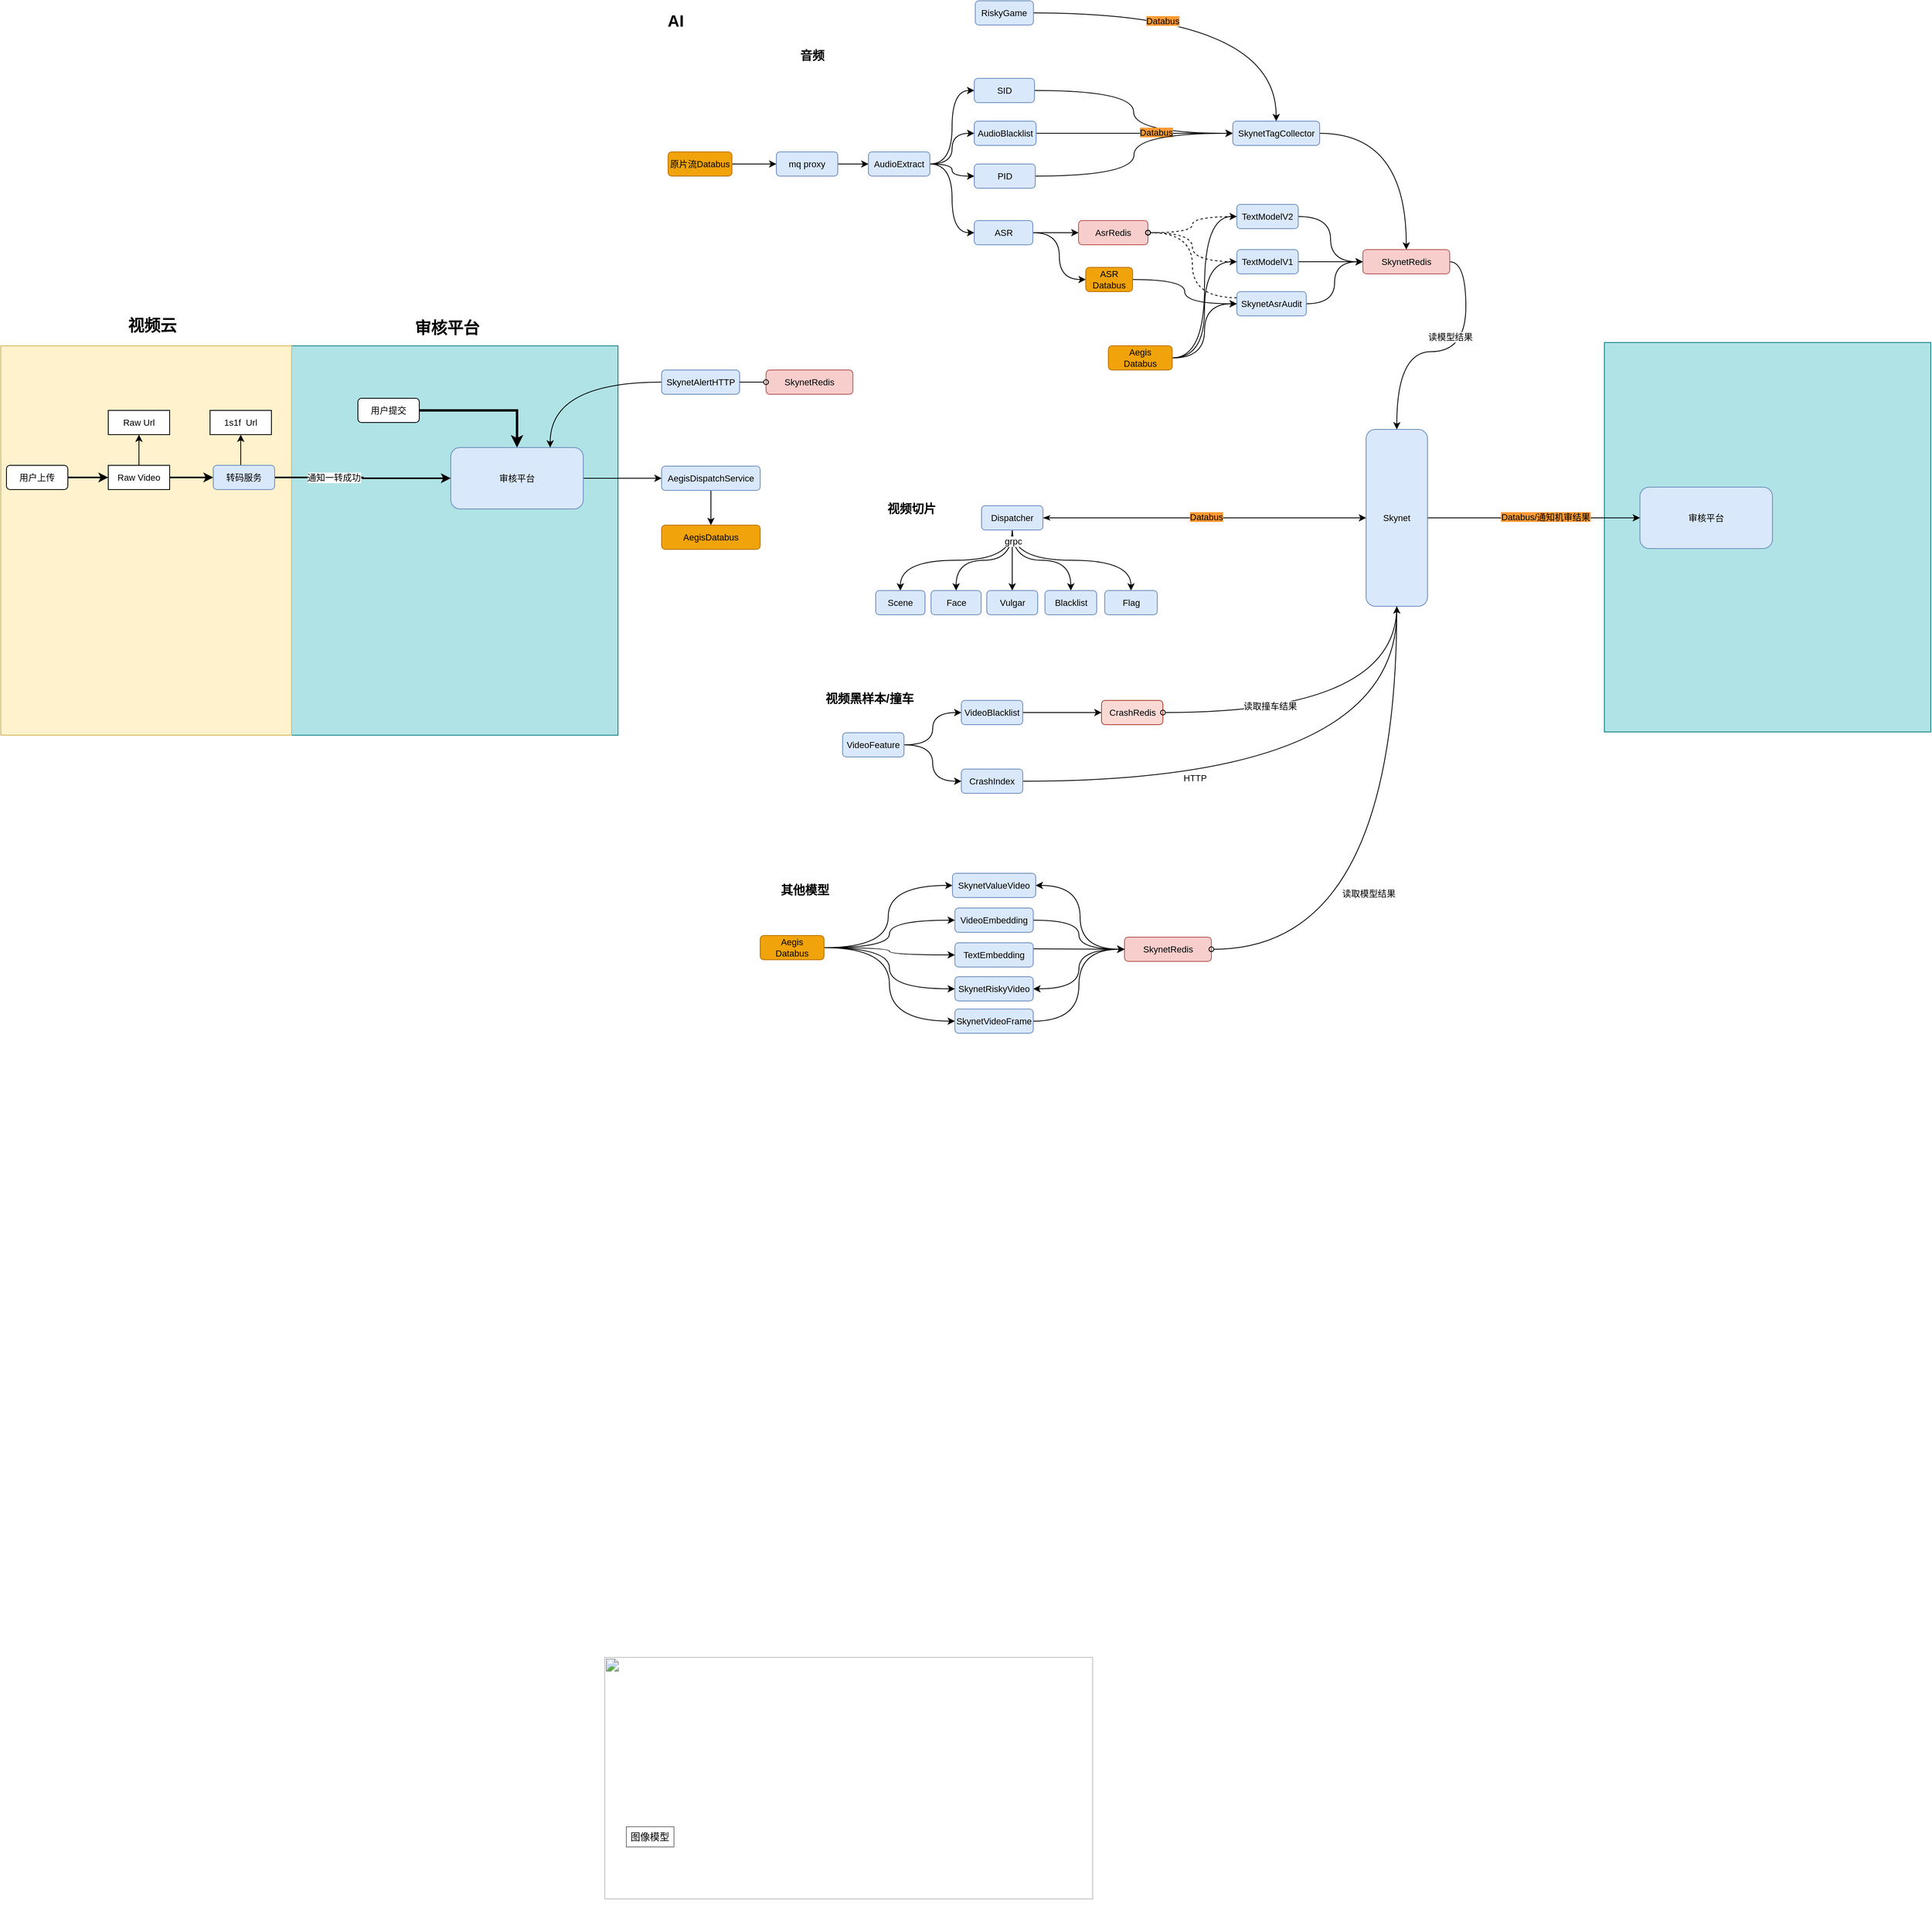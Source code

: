<mxfile version="21.6.2" type="github">
  <diagram id="Mzif3MlfNewGBexyQ6pW" name="新机审流程">
    <mxGraphModel dx="2603" dy="1522" grid="0" gridSize="10" guides="1" tooltips="1" connect="1" arrows="1" fold="1" page="1" pageScale="1" pageWidth="1169" pageHeight="827" math="0" shadow="0">
      <root>
        <mxCell id="0" />
        <mxCell id="1" parent="0" />
        <mxCell id="2KQEu0lB_ZdivUlEr96o-11" value="" style="rounded=0;whiteSpace=wrap;html=1;fontSize=11;fillColor=#b0e3e6;strokeColor=#0e8088;" vertex="1" parent="1">
          <mxGeometry x="1416" y="71" width="404" height="482" as="geometry" />
        </mxCell>
        <mxCell id="kGWkDboD7di_XbReE8EX-249" value="" style="rounded=0;whiteSpace=wrap;html=1;fontSize=11;fillColor=#b0e3e6;strokeColor=#0e8088;" parent="1" vertex="1">
          <mxGeometry x="-209" y="75.06" width="404" height="482" as="geometry" />
        </mxCell>
        <mxCell id="kGWkDboD7di_XbReE8EX-247" value="" style="rounded=0;whiteSpace=wrap;html=1;fontSize=11;fillColor=#fff2cc;strokeColor=#d6b656;" parent="1" vertex="1">
          <mxGeometry x="-569" y="75.06" width="360" height="481.94" as="geometry" />
        </mxCell>
        <mxCell id="kGWkDboD7di_XbReE8EX-1" value="视频云" style="text;html=1;align=center;verticalAlign=middle;resizable=0;points=[];autosize=1;strokeColor=none;fillColor=none;fontStyle=1;fontSize=20;" parent="1" vertex="1">
          <mxGeometry x="-417" y="35" width="70" height="28" as="geometry" />
        </mxCell>
        <mxCell id="kGWkDboD7di_XbReE8EX-31" style="edgeStyle=orthogonalEdgeStyle;rounded=0;orthogonalLoop=1;jettySize=auto;html=1;exitX=1;exitY=0.5;exitDx=0;exitDy=0;entryX=0;entryY=0.5;entryDx=0;entryDy=0;fontSize=11;" parent="1" source="kGWkDboD7di_XbReE8EX-3" target="kGWkDboD7di_XbReE8EX-30" edge="1">
          <mxGeometry relative="1" as="geometry" />
        </mxCell>
        <mxCell id="kGWkDboD7di_XbReE8EX-3" value="&lt;span style=&quot;font-size: 11px;&quot;&gt;mq proxy&lt;/span&gt;" style="rounded=1;whiteSpace=wrap;html=1;fontSize=11;fillColor=#dae8fc;strokeColor=#6c8ebf;" parent="1" vertex="1">
          <mxGeometry x="391" y="-165" width="76" height="30" as="geometry" />
        </mxCell>
        <mxCell id="kGWkDboD7di_XbReE8EX-4" value="Raw Url" style="rounded=0;whiteSpace=wrap;html=1;fontSize=11;" parent="1" vertex="1">
          <mxGeometry x="-436" y="155" width="76" height="30" as="geometry" />
        </mxCell>
        <mxCell id="kGWkDboD7di_XbReE8EX-12" style="edgeStyle=orthogonalEdgeStyle;rounded=0;orthogonalLoop=1;jettySize=auto;html=1;exitX=1;exitY=0.5;exitDx=0;exitDy=0;entryX=0;entryY=0.5;entryDx=0;entryDy=0;fontSize=11;strokeWidth=2;" parent="1" source="kGWkDboD7di_XbReE8EX-7" target="kGWkDboD7di_XbReE8EX-11" edge="1">
          <mxGeometry relative="1" as="geometry" />
        </mxCell>
        <mxCell id="vf4R6eB1hgoiosgvf34Q-3" style="edgeStyle=orthogonalEdgeStyle;rounded=0;orthogonalLoop=1;jettySize=auto;html=1;exitX=0.5;exitY=0;exitDx=0;exitDy=0;entryX=0.5;entryY=1;entryDx=0;entryDy=0;" parent="1" source="kGWkDboD7di_XbReE8EX-7" target="kGWkDboD7di_XbReE8EX-4" edge="1">
          <mxGeometry relative="1" as="geometry" />
        </mxCell>
        <mxCell id="kGWkDboD7di_XbReE8EX-7" value="Raw Video" style="rounded=0;whiteSpace=wrap;html=1;fontSize=11;" parent="1" vertex="1">
          <mxGeometry x="-436" y="223" width="76" height="30" as="geometry" />
        </mxCell>
        <mxCell id="kGWkDboD7di_XbReE8EX-9" value="1s1f&amp;nbsp; Url" style="rounded=0;whiteSpace=wrap;html=1;fontSize=11;" parent="1" vertex="1">
          <mxGeometry x="-310" y="155" width="76" height="30" as="geometry" />
        </mxCell>
        <mxCell id="kGWkDboD7di_XbReE8EX-23" style="edgeStyle=orthogonalEdgeStyle;rounded=0;orthogonalLoop=1;jettySize=auto;html=1;exitX=1;exitY=0.5;exitDx=0;exitDy=0;entryX=0;entryY=0.5;entryDx=0;entryDy=0;fontSize=11;strokeWidth=2;" parent="1" source="kGWkDboD7di_XbReE8EX-11" target="kGWkDboD7di_XbReE8EX-21" edge="1">
          <mxGeometry relative="1" as="geometry" />
        </mxCell>
        <mxCell id="kGWkDboD7di_XbReE8EX-24" value="通知一转成功" style="edgeLabel;html=1;align=center;verticalAlign=middle;resizable=0;points=[];fontSize=11;" parent="kGWkDboD7di_XbReE8EX-23" vertex="1" connectable="0">
          <mxGeometry x="-0.332" relative="1" as="geometry">
            <mxPoint as="offset" />
          </mxGeometry>
        </mxCell>
        <mxCell id="vf4R6eB1hgoiosgvf34Q-4" style="edgeStyle=orthogonalEdgeStyle;rounded=0;orthogonalLoop=1;jettySize=auto;html=1;exitX=0.5;exitY=0;exitDx=0;exitDy=0;entryX=0.5;entryY=1;entryDx=0;entryDy=0;" parent="1" source="kGWkDboD7di_XbReE8EX-11" target="kGWkDboD7di_XbReE8EX-9" edge="1">
          <mxGeometry relative="1" as="geometry" />
        </mxCell>
        <mxCell id="kGWkDboD7di_XbReE8EX-11" value="转码服务" style="rounded=1;whiteSpace=wrap;html=1;fontSize=11;fillColor=#dae8fc;strokeColor=#6c8ebf;" parent="1" vertex="1">
          <mxGeometry x="-306" y="223" width="76" height="30" as="geometry" />
        </mxCell>
        <mxCell id="kGWkDboD7di_XbReE8EX-14" value="审核平台" style="text;html=1;align=center;verticalAlign=middle;resizable=0;points=[];autosize=1;strokeColor=none;fillColor=none;fontStyle=1;fontSize=20;" parent="1" vertex="1">
          <mxGeometry x="-62" y="38" width="90" height="28" as="geometry" />
        </mxCell>
        <mxCell id="kGWkDboD7di_XbReE8EX-17" style="edgeStyle=orthogonalEdgeStyle;rounded=0;orthogonalLoop=1;jettySize=auto;html=1;exitX=1;exitY=0.5;exitDx=0;exitDy=0;entryX=0;entryY=0.5;entryDx=0;entryDy=0;fontSize=11;strokeWidth=2;" parent="1" source="kGWkDboD7di_XbReE8EX-16" target="kGWkDboD7di_XbReE8EX-7" edge="1">
          <mxGeometry relative="1" as="geometry" />
        </mxCell>
        <mxCell id="kGWkDboD7di_XbReE8EX-16" value="用户上传" style="rounded=1;whiteSpace=wrap;html=1;fontSize=11;" parent="1" vertex="1">
          <mxGeometry x="-562" y="223" width="76" height="30" as="geometry" />
        </mxCell>
        <mxCell id="kGWkDboD7di_XbReE8EX-22" style="edgeStyle=orthogonalEdgeStyle;rounded=0;orthogonalLoop=1;jettySize=auto;html=1;exitX=1;exitY=0.5;exitDx=0;exitDy=0;fontSize=11;strokeWidth=3;" parent="1" source="kGWkDboD7di_XbReE8EX-18" target="kGWkDboD7di_XbReE8EX-21" edge="1">
          <mxGeometry relative="1" as="geometry" />
        </mxCell>
        <mxCell id="kGWkDboD7di_XbReE8EX-18" value="用户提交" style="rounded=1;whiteSpace=wrap;html=1;fontSize=11;" parent="1" vertex="1">
          <mxGeometry x="-127" y="140" width="76" height="30" as="geometry" />
        </mxCell>
        <mxCell id="vf4R6eB1hgoiosgvf34Q-8" style="edgeStyle=orthogonalEdgeStyle;rounded=0;orthogonalLoop=1;jettySize=auto;html=1;exitX=1;exitY=0.5;exitDx=0;exitDy=0;" parent="1" source="kGWkDboD7di_XbReE8EX-21" target="vf4R6eB1hgoiosgvf34Q-7" edge="1">
          <mxGeometry relative="1" as="geometry" />
        </mxCell>
        <mxCell id="kGWkDboD7di_XbReE8EX-21" value="审核平台" style="rounded=1;whiteSpace=wrap;html=1;fontSize=11;fillColor=#dae8fc;strokeColor=#6c8ebf;" parent="1" vertex="1">
          <mxGeometry x="-12" y="201" width="164" height="76" as="geometry" />
        </mxCell>
        <mxCell id="vf4R6eB1hgoiosgvf34Q-69" style="edgeStyle=orthogonalEdgeStyle;curved=1;rounded=0;orthogonalLoop=1;jettySize=auto;html=1;exitX=1;exitY=0.5;exitDx=0;exitDy=0;entryX=0;entryY=0.5;entryDx=0;entryDy=0;" parent="1" source="kGWkDboD7di_XbReE8EX-30" target="kGWkDboD7di_XbReE8EX-33" edge="1">
          <mxGeometry relative="1" as="geometry" />
        </mxCell>
        <mxCell id="vf4R6eB1hgoiosgvf34Q-70" style="edgeStyle=orthogonalEdgeStyle;curved=1;rounded=0;orthogonalLoop=1;jettySize=auto;html=1;exitX=1;exitY=0.5;exitDx=0;exitDy=0;entryX=0;entryY=0.5;entryDx=0;entryDy=0;" parent="1" source="kGWkDboD7di_XbReE8EX-30" target="kGWkDboD7di_XbReE8EX-34" edge="1">
          <mxGeometry relative="1" as="geometry" />
        </mxCell>
        <mxCell id="vf4R6eB1hgoiosgvf34Q-71" style="edgeStyle=orthogonalEdgeStyle;curved=1;rounded=0;orthogonalLoop=1;jettySize=auto;html=1;exitX=1;exitY=0.5;exitDx=0;exitDy=0;entryX=0;entryY=0.5;entryDx=0;entryDy=0;" parent="1" source="kGWkDboD7di_XbReE8EX-30" target="kGWkDboD7di_XbReE8EX-37" edge="1">
          <mxGeometry relative="1" as="geometry" />
        </mxCell>
        <mxCell id="vf4R6eB1hgoiosgvf34Q-72" style="edgeStyle=orthogonalEdgeStyle;curved=1;rounded=0;orthogonalLoop=1;jettySize=auto;html=1;exitX=1;exitY=0.5;exitDx=0;exitDy=0;entryX=0;entryY=0.5;entryDx=0;entryDy=0;" parent="1" source="kGWkDboD7di_XbReE8EX-30" target="kGWkDboD7di_XbReE8EX-32" edge="1">
          <mxGeometry relative="1" as="geometry" />
        </mxCell>
        <mxCell id="kGWkDboD7di_XbReE8EX-30" value="&lt;span style=&quot;font-size: 11px;&quot;&gt;AudioExtract&lt;/span&gt;" style="rounded=1;whiteSpace=wrap;html=1;fontSize=11;fillColor=#dae8fc;strokeColor=#6c8ebf;" parent="1" vertex="1">
          <mxGeometry x="505" y="-165" width="76" height="30" as="geometry" />
        </mxCell>
        <mxCell id="vf4R6eB1hgoiosgvf34Q-60" style="edgeStyle=orthogonalEdgeStyle;curved=1;rounded=0;orthogonalLoop=1;jettySize=auto;html=1;exitX=1;exitY=0.5;exitDx=0;exitDy=0;entryX=0;entryY=0.5;entryDx=0;entryDy=0;" parent="1" source="kGWkDboD7di_XbReE8EX-32" target="vf4R6eB1hgoiosgvf34Q-45" edge="1">
          <mxGeometry relative="1" as="geometry" />
        </mxCell>
        <mxCell id="vf4R6eB1hgoiosgvf34Q-61" style="edgeStyle=orthogonalEdgeStyle;curved=1;rounded=0;orthogonalLoop=1;jettySize=auto;html=1;exitX=1;exitY=0.5;exitDx=0;exitDy=0;entryX=0;entryY=0.5;entryDx=0;entryDy=0;" parent="1" source="kGWkDboD7di_XbReE8EX-32" target="kGWkDboD7di_XbReE8EX-55" edge="1">
          <mxGeometry relative="1" as="geometry" />
        </mxCell>
        <mxCell id="kGWkDboD7di_XbReE8EX-32" value="&lt;span style=&quot;font-size: 11px;&quot;&gt;ASR&lt;/span&gt;" style="rounded=1;whiteSpace=wrap;html=1;fontSize=11;fillColor=#dae8fc;strokeColor=#6c8ebf;" parent="1" vertex="1">
          <mxGeometry x="636" y="-80" width="72.5" height="30" as="geometry" />
        </mxCell>
        <mxCell id="vf4R6eB1hgoiosgvf34Q-53" style="edgeStyle=orthogonalEdgeStyle;curved=1;rounded=0;orthogonalLoop=1;jettySize=auto;html=1;exitX=1;exitY=0.5;exitDx=0;exitDy=0;entryX=0;entryY=0.5;entryDx=0;entryDy=0;" parent="1" source="kGWkDboD7di_XbReE8EX-33" target="kGWkDboD7di_XbReE8EX-45" edge="1">
          <mxGeometry relative="1" as="geometry">
            <mxPoint x="753.83" y="-188" as="targetPoint" />
          </mxGeometry>
        </mxCell>
        <mxCell id="kGWkDboD7di_XbReE8EX-33" value="&lt;span style=&quot;font-size: 11px;&quot;&gt;SID&lt;/span&gt;" style="rounded=1;whiteSpace=wrap;html=1;fontSize=11;fillColor=#dae8fc;strokeColor=#6c8ebf;" parent="1" vertex="1">
          <mxGeometry x="636" y="-256" width="74.5" height="30" as="geometry" />
        </mxCell>
        <mxCell id="vf4R6eB1hgoiosgvf34Q-54" style="edgeStyle=orthogonalEdgeStyle;curved=1;rounded=0;orthogonalLoop=1;jettySize=auto;html=1;exitX=1;exitY=0.5;exitDx=0;exitDy=0;entryX=0;entryY=0.5;entryDx=0;entryDy=0;" parent="1" source="kGWkDboD7di_XbReE8EX-34" target="kGWkDboD7di_XbReE8EX-45" edge="1">
          <mxGeometry relative="1" as="geometry">
            <mxPoint x="855" y="-188" as="targetPoint" />
          </mxGeometry>
        </mxCell>
        <mxCell id="vf4R6eB1hgoiosgvf34Q-57" value="&lt;span style=&quot;background-color: rgb(255, 153, 51);&quot;&gt;Databus&lt;/span&gt;" style="edgeLabel;html=1;align=center;verticalAlign=middle;resizable=0;points=[];" parent="vf4R6eB1hgoiosgvf34Q-54" vertex="1" connectable="0">
          <mxGeometry x="0.218" y="1" relative="1" as="geometry">
            <mxPoint as="offset" />
          </mxGeometry>
        </mxCell>
        <mxCell id="kGWkDboD7di_XbReE8EX-34" value="&lt;span style=&quot;font-size: 11px;&quot;&gt;AudioBlacklist&lt;/span&gt;" style="rounded=1;whiteSpace=wrap;html=1;fontSize=11;fillColor=#dae8fc;strokeColor=#6c8ebf;" parent="1" vertex="1">
          <mxGeometry x="636" y="-203" width="76.5" height="30" as="geometry" />
        </mxCell>
        <mxCell id="vf4R6eB1hgoiosgvf34Q-55" style="edgeStyle=orthogonalEdgeStyle;curved=1;rounded=0;orthogonalLoop=1;jettySize=auto;html=1;exitX=1;exitY=0.5;exitDx=0;exitDy=0;entryX=0;entryY=0.5;entryDx=0;entryDy=0;" parent="1" source="kGWkDboD7di_XbReE8EX-37" target="kGWkDboD7di_XbReE8EX-45" edge="1">
          <mxGeometry relative="1" as="geometry">
            <mxPoint x="753.83" y="-188" as="targetPoint" />
          </mxGeometry>
        </mxCell>
        <mxCell id="kGWkDboD7di_XbReE8EX-37" value="&lt;span style=&quot;font-size: 11px;&quot;&gt;PID&lt;/span&gt;" style="rounded=1;whiteSpace=wrap;html=1;fontSize=11;fillColor=#dae8fc;strokeColor=#6c8ebf;" parent="1" vertex="1">
          <mxGeometry x="636" y="-150" width="75.5" height="30" as="geometry" />
        </mxCell>
        <mxCell id="kGWkDboD7di_XbReE8EX-77" style="edgeStyle=orthogonalEdgeStyle;curved=1;rounded=0;orthogonalLoop=1;jettySize=auto;html=1;exitX=1;exitY=0.5;exitDx=0;exitDy=0;entryX=0;entryY=0.5;entryDx=0;entryDy=0;fontSize=11;startArrow=none;startFill=0;" parent="1" source="kGWkDboD7di_XbReE8EX-42" target="vf4R6eB1hgoiosgvf34Q-9" edge="1">
          <mxGeometry relative="1" as="geometry" />
        </mxCell>
        <mxCell id="vf4R6eB1hgoiosgvf34Q-65" style="edgeStyle=orthogonalEdgeStyle;curved=1;rounded=0;orthogonalLoop=1;jettySize=auto;html=1;exitX=0;exitY=0.25;exitDx=0;exitDy=0;entryX=1;entryY=0.5;entryDx=0;entryDy=0;strokeColor=default;endArrow=oval;endFill=0;dashed=1;" parent="1" source="kGWkDboD7di_XbReE8EX-42" target="kGWkDboD7di_XbReE8EX-55" edge="1">
          <mxGeometry relative="1" as="geometry" />
        </mxCell>
        <mxCell id="kGWkDboD7di_XbReE8EX-42" value="&lt;span style=&quot;font-size: 11px;&quot;&gt;SkynetAsrAudit&lt;/span&gt;" style="rounded=1;whiteSpace=wrap;html=1;fontSize=11;fillColor=#dae8fc;strokeColor=#6c8ebf;" parent="1" vertex="1">
          <mxGeometry x="961" y="8" width="86" height="30" as="geometry" />
        </mxCell>
        <mxCell id="vf4R6eB1hgoiosgvf34Q-59" style="edgeStyle=orthogonalEdgeStyle;curved=1;rounded=0;orthogonalLoop=1;jettySize=auto;html=1;exitX=1;exitY=0.5;exitDx=0;exitDy=0;entryX=0.5;entryY=0;entryDx=0;entryDy=0;" parent="1" source="kGWkDboD7di_XbReE8EX-45" target="vf4R6eB1hgoiosgvf34Q-9" edge="1">
          <mxGeometry relative="1" as="geometry">
            <mxPoint x="1099" y="-180" as="targetPoint" />
          </mxGeometry>
        </mxCell>
        <mxCell id="kGWkDboD7di_XbReE8EX-45" value="&lt;span style=&quot;font-size: 11px;&quot;&gt;SkynetTagCollector&lt;/span&gt;" style="rounded=1;whiteSpace=wrap;html=1;fontSize=11;fillColor=#dae8fc;strokeColor=#6c8ebf;" parent="1" vertex="1">
          <mxGeometry x="956" y="-203" width="107.5" height="30" as="geometry" />
        </mxCell>
        <mxCell id="kGWkDboD7di_XbReE8EX-55" value="&lt;span style=&quot;font-size: 11px;&quot;&gt;AsrRedis&lt;/span&gt;" style="rounded=1;whiteSpace=wrap;html=1;fontSize=11;fillColor=#f8cecc;strokeColor=#b85450;" parent="1" vertex="1">
          <mxGeometry x="765" y="-80" width="86" height="30" as="geometry" />
        </mxCell>
        <mxCell id="kGWkDboD7di_XbReE8EX-59" value="&lt;span style=&quot;font-size: 11px;&quot;&gt;SkynetRedis&lt;/span&gt;" style="rounded=1;whiteSpace=wrap;html=1;fontSize=11;fillColor=#f8cecc;strokeColor=#b85450;flipH=0;flipV=0;" parent="1" vertex="1">
          <mxGeometry x="822" y="807" width="107.5" height="30" as="geometry" />
        </mxCell>
        <mxCell id="kGWkDboD7di_XbReE8EX-75" style="edgeStyle=orthogonalEdgeStyle;curved=1;rounded=0;orthogonalLoop=1;jettySize=auto;html=1;exitX=1;exitY=0.5;exitDx=0;exitDy=0;fontSize=11;startArrow=none;startFill=0;" parent="1" source="kGWkDboD7di_XbReE8EX-62" target="vf4R6eB1hgoiosgvf34Q-9" edge="1">
          <mxGeometry relative="1" as="geometry" />
        </mxCell>
        <mxCell id="vf4R6eB1hgoiosgvf34Q-64" style="edgeStyle=orthogonalEdgeStyle;curved=1;rounded=0;orthogonalLoop=1;jettySize=auto;html=1;exitX=0;exitY=0.5;exitDx=0;exitDy=0;entryX=1;entryY=0.5;entryDx=0;entryDy=0;strokeColor=default;endArrow=oval;endFill=0;dashed=1;" parent="1" source="kGWkDboD7di_XbReE8EX-62" target="kGWkDboD7di_XbReE8EX-55" edge="1">
          <mxGeometry relative="1" as="geometry" />
        </mxCell>
        <mxCell id="kGWkDboD7di_XbReE8EX-62" value="TextModelV1" style="rounded=1;whiteSpace=wrap;html=1;fontSize=11;fillColor=#dae8fc;strokeColor=#6c8ebf;" parent="1" vertex="1">
          <mxGeometry x="961" y="-44" width="76" height="30" as="geometry" />
        </mxCell>
        <mxCell id="kGWkDboD7di_XbReE8EX-74" style="edgeStyle=orthogonalEdgeStyle;curved=1;rounded=0;orthogonalLoop=1;jettySize=auto;html=1;exitX=1;exitY=0.5;exitDx=0;exitDy=0;fontSize=11;startArrow=none;startFill=0;entryX=0;entryY=0.5;entryDx=0;entryDy=0;" parent="1" source="kGWkDboD7di_XbReE8EX-63" target="vf4R6eB1hgoiosgvf34Q-9" edge="1">
          <mxGeometry relative="1" as="geometry" />
        </mxCell>
        <mxCell id="vf4R6eB1hgoiosgvf34Q-62" style="edgeStyle=orthogonalEdgeStyle;curved=1;rounded=0;orthogonalLoop=1;jettySize=auto;html=1;exitX=0;exitY=0.5;exitDx=0;exitDy=0;entryX=1;entryY=0.5;entryDx=0;entryDy=0;strokeColor=default;endArrow=oval;endFill=0;dashed=1;" parent="1" source="kGWkDboD7di_XbReE8EX-63" target="kGWkDboD7di_XbReE8EX-55" edge="1">
          <mxGeometry relative="1" as="geometry" />
        </mxCell>
        <mxCell id="kGWkDboD7di_XbReE8EX-63" value="TextModelV2" style="rounded=1;whiteSpace=wrap;html=1;fontSize=11;fillColor=#dae8fc;strokeColor=#6c8ebf;" parent="1" vertex="1">
          <mxGeometry x="961" y="-100" width="76" height="30" as="geometry" />
        </mxCell>
        <mxCell id="vf4R6eB1hgoiosgvf34Q-12" style="edgeStyle=orthogonalEdgeStyle;curved=1;rounded=0;orthogonalLoop=1;jettySize=auto;html=1;exitX=1;exitY=0.5;exitDx=0;exitDy=0;entryX=0;entryY=0.5;entryDx=0;entryDy=0;" parent="1" source="kGWkDboD7di_XbReE8EX-79" target="kGWkDboD7di_XbReE8EX-98" edge="1">
          <mxGeometry relative="1" as="geometry" />
        </mxCell>
        <mxCell id="vf4R6eB1hgoiosgvf34Q-13" style="edgeStyle=orthogonalEdgeStyle;curved=1;rounded=0;orthogonalLoop=1;jettySize=auto;html=1;exitX=1;exitY=0.5;exitDx=0;exitDy=0;entryX=0;entryY=0.5;entryDx=0;entryDy=0;" parent="1" source="kGWkDboD7di_XbReE8EX-79" target="kGWkDboD7di_XbReE8EX-94" edge="1">
          <mxGeometry relative="1" as="geometry" />
        </mxCell>
        <mxCell id="kGWkDboD7di_XbReE8EX-79" value="VideoFeature" style="rounded=1;whiteSpace=wrap;html=1;fontSize=11;fillColor=#dae8fc;strokeColor=#6c8ebf;" parent="1" vertex="1">
          <mxGeometry x="473.0" y="554" width="76" height="30" as="geometry" />
        </mxCell>
        <mxCell id="vf4R6eB1hgoiosgvf34Q-27" style="edgeStyle=orthogonalEdgeStyle;curved=1;rounded=0;orthogonalLoop=1;jettySize=auto;html=1;exitX=0.5;exitY=1;exitDx=0;exitDy=0;" parent="1" source="kGWkDboD7di_XbReE8EX-85" target="kGWkDboD7di_XbReE8EX-110" edge="1">
          <mxGeometry relative="1" as="geometry" />
        </mxCell>
        <mxCell id="vf4R6eB1hgoiosgvf34Q-28" style="edgeStyle=orthogonalEdgeStyle;curved=1;rounded=0;orthogonalLoop=1;jettySize=auto;html=1;exitX=0.5;exitY=1;exitDx=0;exitDy=0;" parent="1" source="kGWkDboD7di_XbReE8EX-85" target="kGWkDboD7di_XbReE8EX-113" edge="1">
          <mxGeometry relative="1" as="geometry" />
        </mxCell>
        <mxCell id="vf4R6eB1hgoiosgvf34Q-29" style="edgeStyle=orthogonalEdgeStyle;curved=1;rounded=0;orthogonalLoop=1;jettySize=auto;html=1;exitX=0.5;exitY=1;exitDx=0;exitDy=0;entryX=0.5;entryY=0;entryDx=0;entryDy=0;" parent="1" source="kGWkDboD7di_XbReE8EX-85" target="kGWkDboD7di_XbReE8EX-106" edge="1">
          <mxGeometry relative="1" as="geometry" />
        </mxCell>
        <mxCell id="vf4R6eB1hgoiosgvf34Q-30" style="edgeStyle=orthogonalEdgeStyle;curved=1;rounded=0;orthogonalLoop=1;jettySize=auto;html=1;exitX=0.5;exitY=1;exitDx=0;exitDy=0;" parent="1" source="kGWkDboD7di_XbReE8EX-85" target="kGWkDboD7di_XbReE8EX-117" edge="1">
          <mxGeometry relative="1" as="geometry" />
        </mxCell>
        <mxCell id="vf4R6eB1hgoiosgvf34Q-31" style="edgeStyle=orthogonalEdgeStyle;curved=1;rounded=0;orthogonalLoop=1;jettySize=auto;html=1;exitX=0.5;exitY=1;exitDx=0;exitDy=0;entryX=0.5;entryY=0;entryDx=0;entryDy=0;" parent="1" source="kGWkDboD7di_XbReE8EX-85" target="kGWkDboD7di_XbReE8EX-116" edge="1">
          <mxGeometry relative="1" as="geometry" />
        </mxCell>
        <mxCell id="vf4R6eB1hgoiosgvf34Q-32" value="grpc" style="edgeLabel;html=1;align=center;verticalAlign=middle;resizable=0;points=[];" parent="vf4R6eB1hgoiosgvf34Q-31" vertex="1" connectable="0">
          <mxGeometry x="-0.877" y="1" relative="1" as="geometry">
            <mxPoint as="offset" />
          </mxGeometry>
        </mxCell>
        <mxCell id="vf4R6eB1hgoiosgvf34Q-33" style="edgeStyle=orthogonalEdgeStyle;curved=1;rounded=0;orthogonalLoop=1;jettySize=auto;html=1;exitX=1;exitY=0.5;exitDx=0;exitDy=0;entryX=0;entryY=0.5;entryDx=0;entryDy=0;startArrow=classicThin;startFill=1;" parent="1" source="kGWkDboD7di_XbReE8EX-85" target="kGWkDboD7di_XbReE8EX-29" edge="1">
          <mxGeometry relative="1" as="geometry" />
        </mxCell>
        <mxCell id="vf4R6eB1hgoiosgvf34Q-34" value="&lt;span style=&quot;background-color: rgb(255, 153, 51);&quot;&gt;Databus&lt;/span&gt;" style="edgeLabel;html=1;align=center;verticalAlign=middle;resizable=0;points=[];" parent="vf4R6eB1hgoiosgvf34Q-33" vertex="1" connectable="0">
          <mxGeometry x="0.01" y="1" relative="1" as="geometry">
            <mxPoint as="offset" />
          </mxGeometry>
        </mxCell>
        <mxCell id="kGWkDboD7di_XbReE8EX-85" value="Dispatcher" style="rounded=1;whiteSpace=wrap;html=1;fontSize=11;fillColor=#dae8fc;strokeColor=#6c8ebf;direction=east;" parent="1" vertex="1">
          <mxGeometry x="645" y="273" width="76" height="30" as="geometry" />
        </mxCell>
        <mxCell id="vf4R6eB1hgoiosgvf34Q-16" style="edgeStyle=orthogonalEdgeStyle;curved=1;rounded=0;orthogonalLoop=1;jettySize=auto;html=1;exitX=1;exitY=0.5;exitDx=0;exitDy=0;" parent="1" source="kGWkDboD7di_XbReE8EX-94" target="kGWkDboD7di_XbReE8EX-29" edge="1">
          <mxGeometry relative="1" as="geometry" />
        </mxCell>
        <mxCell id="vf4R6eB1hgoiosgvf34Q-17" value="HTTP" style="edgeLabel;html=1;align=center;verticalAlign=middle;resizable=0;points=[];" parent="vf4R6eB1hgoiosgvf34Q-16" vertex="1" connectable="0">
          <mxGeometry x="-0.375" y="-16" relative="1" as="geometry">
            <mxPoint y="-20" as="offset" />
          </mxGeometry>
        </mxCell>
        <mxCell id="kGWkDboD7di_XbReE8EX-94" value="CrashIndex" style="rounded=1;whiteSpace=wrap;html=1;fontSize=11;fillColor=#dae8fc;strokeColor=#6c8ebf;" parent="1" vertex="1">
          <mxGeometry x="620.0" y="599" width="76" height="30" as="geometry" />
        </mxCell>
        <mxCell id="vf4R6eB1hgoiosgvf34Q-14" style="edgeStyle=orthogonalEdgeStyle;curved=1;rounded=0;orthogonalLoop=1;jettySize=auto;html=1;exitX=1;exitY=0.5;exitDx=0;exitDy=0;entryX=0;entryY=0.5;entryDx=0;entryDy=0;" parent="1" source="kGWkDboD7di_XbReE8EX-98" target="kGWkDboD7di_XbReE8EX-304" edge="1">
          <mxGeometry relative="1" as="geometry" />
        </mxCell>
        <mxCell id="kGWkDboD7di_XbReE8EX-98" value="VideoBlacklist" style="rounded=1;whiteSpace=wrap;html=1;fontSize=11;fillColor=#dae8fc;strokeColor=#6c8ebf;strokeWidth=1;" parent="1" vertex="1">
          <mxGeometry x="620" y="514" width="76" height="30" as="geometry" />
        </mxCell>
        <mxCell id="kGWkDboD7di_XbReE8EX-106" value="Vulgar" style="rounded=1;whiteSpace=wrap;html=1;fontSize=11;fillColor=#dae8fc;strokeColor=#6c8ebf;direction=east;" parent="1" vertex="1">
          <mxGeometry x="651.5" y="378" width="63" height="30" as="geometry" />
        </mxCell>
        <mxCell id="kGWkDboD7di_XbReE8EX-110" value="Scene" style="rounded=1;whiteSpace=wrap;html=1;fontSize=11;fillColor=#dae8fc;strokeColor=#6c8ebf;direction=east;" parent="1" vertex="1">
          <mxGeometry x="514" y="378" width="61" height="30" as="geometry" />
        </mxCell>
        <mxCell id="kGWkDboD7di_XbReE8EX-113" value="Face" style="rounded=1;whiteSpace=wrap;html=1;fontSize=11;fillColor=#dae8fc;strokeColor=#6c8ebf;direction=east;" parent="1" vertex="1">
          <mxGeometry x="582.5" y="378" width="62" height="30" as="geometry" />
        </mxCell>
        <mxCell id="kGWkDboD7di_XbReE8EX-117" value="Blacklist" style="rounded=1;whiteSpace=wrap;html=1;fontSize=11;fillColor=#dae8fc;strokeColor=#6c8ebf;direction=east;" parent="1" vertex="1">
          <mxGeometry x="723.5" y="378" width="64" height="30" as="geometry" />
        </mxCell>
        <mxCell id="kGWkDboD7di_XbReE8EX-266" style="edgeStyle=orthogonalEdgeStyle;curved=1;rounded=0;orthogonalLoop=1;jettySize=auto;html=1;exitX=1;exitY=0.5;exitDx=0;exitDy=0;entryX=0;entryY=0.5;entryDx=0;entryDy=0;shadow=0;fontSize=11;startArrow=classic;startFill=1;strokeWidth=1;" parent="1" source="kGWkDboD7di_XbReE8EX-129" target="kGWkDboD7di_XbReE8EX-59" edge="1">
          <mxGeometry relative="1" as="geometry" />
        </mxCell>
        <mxCell id="kGWkDboD7di_XbReE8EX-129" value="SkynetValueVideo" style="rounded=1;whiteSpace=wrap;html=1;fontSize=11;fillColor=#dae8fc;strokeColor=#6c8ebf;flipH=0;flipV=0;" parent="1" vertex="1">
          <mxGeometry x="609.0" y="728" width="103" height="30" as="geometry" />
        </mxCell>
        <mxCell id="kGWkDboD7di_XbReE8EX-267" style="edgeStyle=orthogonalEdgeStyle;curved=1;rounded=0;orthogonalLoop=1;jettySize=auto;html=1;exitX=1;exitY=0.5;exitDx=0;exitDy=0;entryX=0;entryY=0.5;entryDx=0;entryDy=0;shadow=0;fontSize=11;startArrow=none;startFill=0;strokeWidth=1;" parent="1" source="kGWkDboD7di_XbReE8EX-134" target="kGWkDboD7di_XbReE8EX-59" edge="1">
          <mxGeometry relative="1" as="geometry" />
        </mxCell>
        <mxCell id="kGWkDboD7di_XbReE8EX-134" value="VideoEmbedding" style="rounded=1;whiteSpace=wrap;html=1;fontSize=11;fillColor=#dae8fc;strokeColor=#6c8ebf;flipH=0;flipV=0;" parent="1" vertex="1">
          <mxGeometry x="612.0" y="771" width="97" height="30" as="geometry" />
        </mxCell>
        <mxCell id="kGWkDboD7di_XbReE8EX-268" style="edgeStyle=orthogonalEdgeStyle;curved=1;rounded=0;orthogonalLoop=1;jettySize=auto;html=1;exitX=1;exitY=0.25;exitDx=0;exitDy=0;shadow=0;fontSize=11;startArrow=none;startFill=0;strokeWidth=1;entryX=0;entryY=0.5;entryDx=0;entryDy=0;" parent="1" source="kGWkDboD7di_XbReE8EX-136" target="kGWkDboD7di_XbReE8EX-59" edge="1">
          <mxGeometry relative="1" as="geometry">
            <mxPoint x="475.83" y="959" as="targetPoint" />
          </mxGeometry>
        </mxCell>
        <mxCell id="kGWkDboD7di_XbReE8EX-136" value="TextEmbedding" style="rounded=1;whiteSpace=wrap;html=1;fontSize=11;fillColor=#dae8fc;strokeColor=#6c8ebf;flipH=0;flipV=0;" parent="1" vertex="1">
          <mxGeometry x="612.0" y="814" width="97" height="30" as="geometry" />
        </mxCell>
        <mxCell id="kGWkDboD7di_XbReE8EX-269" style="edgeStyle=orthogonalEdgeStyle;curved=1;rounded=0;orthogonalLoop=1;jettySize=auto;html=1;exitX=1;exitY=0.5;exitDx=0;exitDy=0;entryX=0;entryY=0.5;entryDx=0;entryDy=0;shadow=0;fontSize=11;startArrow=classic;startFill=1;strokeWidth=1;" parent="1" source="kGWkDboD7di_XbReE8EX-227" target="kGWkDboD7di_XbReE8EX-59" edge="1">
          <mxGeometry relative="1" as="geometry" />
        </mxCell>
        <mxCell id="kGWkDboD7di_XbReE8EX-227" value="SkynetRiskyVideo" style="rounded=1;whiteSpace=wrap;html=1;fontSize=11;fillColor=#dae8fc;strokeColor=#6c8ebf;flipH=0;flipV=0;" parent="1" vertex="1">
          <mxGeometry x="612.0" y="856" width="97" height="30" as="geometry" />
        </mxCell>
        <mxCell id="vf4R6eB1hgoiosgvf34Q-73" style="edgeStyle=orthogonalEdgeStyle;curved=1;rounded=0;orthogonalLoop=1;jettySize=auto;html=1;exitX=1;exitY=0.5;exitDx=0;exitDy=0;entryX=0.5;entryY=0;entryDx=0;entryDy=0;" parent="1" source="kGWkDboD7di_XbReE8EX-238" target="kGWkDboD7di_XbReE8EX-45" edge="1">
          <mxGeometry relative="1" as="geometry" />
        </mxCell>
        <mxCell id="vf4R6eB1hgoiosgvf34Q-74" value="&lt;span style=&quot;background-color: rgb(255, 153, 51);&quot;&gt;Databus&lt;/span&gt;" style="edgeLabel;html=1;align=center;verticalAlign=middle;resizable=0;points=[];" parent="vf4R6eB1hgoiosgvf34Q-73" vertex="1" connectable="0">
          <mxGeometry x="-0.265" y="-10" relative="1" as="geometry">
            <mxPoint as="offset" />
          </mxGeometry>
        </mxCell>
        <mxCell id="kGWkDboD7di_XbReE8EX-238" value="RiskyGame" style="rounded=1;whiteSpace=wrap;html=1;fontSize=11;fillColor=#dae8fc;strokeColor=#6c8ebf;" parent="1" vertex="1">
          <mxGeometry x="637.25" y="-352" width="72" height="30" as="geometry" />
        </mxCell>
        <mxCell id="2KQEu0lB_ZdivUlEr96o-9" style="edgeStyle=orthogonalEdgeStyle;curved=1;rounded=0;orthogonalLoop=1;jettySize=auto;html=1;exitX=1;exitY=0.5;exitDx=0;exitDy=0;" edge="1" parent="1" source="kGWkDboD7di_XbReE8EX-29" target="2KQEu0lB_ZdivUlEr96o-8">
          <mxGeometry relative="1" as="geometry" />
        </mxCell>
        <mxCell id="2KQEu0lB_ZdivUlEr96o-10" value="&lt;span style=&quot;background-color: rgb(255, 153, 51);&quot;&gt;Databus/通知机审结果&lt;/span&gt;" style="edgeLabel;html=1;align=center;verticalAlign=middle;resizable=0;points=[];" vertex="1" connectable="0" parent="2KQEu0lB_ZdivUlEr96o-9">
          <mxGeometry x="0.106" y="2" relative="1" as="geometry">
            <mxPoint y="1" as="offset" />
          </mxGeometry>
        </mxCell>
        <mxCell id="kGWkDboD7di_XbReE8EX-29" value="&lt;span style=&quot;font-size: 11px;&quot;&gt;Skynet&lt;/span&gt;" style="rounded=1;whiteSpace=wrap;html=1;fontSize=11;fillColor=#dae8fc;strokeColor=#6c8ebf;" parent="1" vertex="1">
          <mxGeometry x="1121" y="178.5" width="76" height="219" as="geometry" />
        </mxCell>
        <mxCell id="kGWkDboD7di_XbReE8EX-116" value="Flag" style="rounded=1;whiteSpace=wrap;html=1;fontSize=11;fillColor=#dae8fc;strokeColor=#6c8ebf;direction=east;" parent="1" vertex="1">
          <mxGeometry x="797.5" y="378" width="65" height="30" as="geometry" />
        </mxCell>
        <mxCell id="2KQEu0lB_ZdivUlEr96o-7" style="edgeStyle=orthogonalEdgeStyle;curved=1;rounded=0;orthogonalLoop=1;jettySize=auto;html=1;exitX=0;exitY=0.5;exitDx=0;exitDy=0;entryX=0.75;entryY=0;entryDx=0;entryDy=0;" edge="1" parent="1" source="kGWkDboD7di_XbReE8EX-295" target="kGWkDboD7di_XbReE8EX-21">
          <mxGeometry relative="1" as="geometry" />
        </mxCell>
        <mxCell id="kGWkDboD7di_XbReE8EX-295" value="&lt;span style=&quot;font-size: 11px;&quot;&gt;SkynetAlertHTTP&lt;/span&gt;" style="rounded=1;whiteSpace=wrap;html=1;fontSize=11;fillColor=#dae8fc;strokeColor=#6c8ebf;" parent="1" vertex="1">
          <mxGeometry x="249" y="105.06" width="96.5" height="30" as="geometry" />
        </mxCell>
        <mxCell id="kGWkDboD7di_XbReE8EX-304" value="CrashRedis" style="rounded=1;whiteSpace=wrap;html=1;fontSize=11;fillColor=#fad9d5;strokeColor=#ae4132;strokeWidth=1;" parent="1" vertex="1">
          <mxGeometry x="793.5" y="514" width="76" height="30" as="geometry" />
        </mxCell>
        <mxCell id="7Qb2B7hWJv66uCLkFHdZ-2" value="AI" style="text;html=1;align=center;verticalAlign=middle;resizable=0;points=[];autosize=1;strokeColor=none;fillColor=none;fontSize=20;fontStyle=1" parent="1" vertex="1">
          <mxGeometry x="251" y="-342" width="30" height="28" as="geometry" />
        </mxCell>
        <mxCell id="vf4R6eB1hgoiosgvf34Q-11" style="edgeStyle=orthogonalEdgeStyle;curved=1;rounded=0;orthogonalLoop=1;jettySize=auto;html=1;exitX=1;exitY=0.5;exitDx=0;exitDy=0;entryX=0;entryY=0.5;entryDx=0;entryDy=0;" parent="1" source="7Qb2B7hWJv66uCLkFHdZ-6" target="kGWkDboD7di_XbReE8EX-59" edge="1">
          <mxGeometry relative="1" as="geometry" />
        </mxCell>
        <mxCell id="7Qb2B7hWJv66uCLkFHdZ-6" value="SkynetVideoFrame" style="rounded=1;whiteSpace=wrap;html=1;fontSize=11;fillColor=#dae8fc;strokeColor=#6c8ebf;flipH=0;flipV=0;" parent="1" vertex="1">
          <mxGeometry x="612.0" y="896" width="97" height="30" as="geometry" />
        </mxCell>
        <mxCell id="PJ2n8iGxlKjYNNfUEFyu-1" value="&lt;meta charset=&quot;utf-8&quot;&gt;&lt;div style=&quot;color: rgb(0, 0, 0); font-size: medium; font-style: normal; font-variant-ligatures: normal; font-variant-caps: normal; font-weight: 400; letter-spacing: normal; orphans: 2; text-align: start; text-indent: 0px; text-transform: none; widows: 2; word-spacing: 0px; -webkit-text-stroke-width: 0px; text-decoration-thickness: initial; text-decoration-style: initial; text-decoration-color: initial;&quot; data-hash=&quot;d41d8cd98f00b204e9800998ecf8427e&quot; data-version=&quot;3.0.0&quot;&gt;&lt;/div&gt;&lt;div style=&quot;color: rgb(0, 0, 0); font-size: medium; font-style: normal; font-variant-ligatures: normal; font-variant-caps: normal; font-weight: 400; letter-spacing: normal; orphans: 2; text-align: start; text-indent: 0px; text-transform: none; widows: 2; word-spacing: 0px; -webkit-text-stroke-width: 0px; text-decoration-thickness: initial; text-decoration-style: initial; text-decoration-color: initial;&quot;&gt;&lt;div class=&quot;document&quot;&gt;&lt;div class=&quot;section&quot;&gt;&lt;p style=&quot;text-align: left; line-height: 1.3px; margin-top: 4px; margin-bottom: 4px;&quot; class=&quot;paragraph text-align-type-left pap-line-1.3 pap-line-rule-auto pap-spacing-before-3pt pap-spacing-after-3pt&quot;&gt;&lt;span style=&quot;display: inline-block; overflow: hidden; transform: rotate(0deg); width: 604.733px; height: 299.563px;&quot; class=&quot;image-wrapper&quot;&gt;&lt;img style=&quot;margin-left: 0px; margin-top: 0px; width: 604.733px; height: 299.563px;&quot; height=&quot;299.563px&quot; width=&quot;604.733&quot; src=&quot;https://wdcdn.qpic.cn/MTY4ODg1MDgxNTMwMzM3OA_322669__O6tu0zqx6BO3Ktv_1673539197?w=1510&amp;amp;h=748&quot; id=&quot;4bb36977&quot;&gt;&lt;/span&gt;&lt;/p&gt;&lt;/div&gt;&lt;/div&gt;&lt;/div&gt;" style="text;whiteSpace=wrap;html=1;fontSize=20;" parent="1" vertex="1">
          <mxGeometry x="176.002" y="1686.997" width="540" height="322" as="geometry" />
        </mxCell>
        <mxCell id="PJ2n8iGxlKjYNNfUEFyu-3" value="图像模型" style="whiteSpace=wrap;html=1;fontSize=12;strokeWidth=0.5;" parent="1" vertex="1">
          <mxGeometry x="205" y="1908" width="59" height="25" as="geometry" />
        </mxCell>
        <mxCell id="vf4R6eB1hgoiosgvf34Q-41" style="edgeStyle=orthogonalEdgeStyle;curved=1;rounded=0;orthogonalLoop=1;jettySize=auto;html=1;exitX=0.5;exitY=1;exitDx=0;exitDy=0;entryX=0.5;entryY=0;entryDx=0;entryDy=0;" parent="1" source="vf4R6eB1hgoiosgvf34Q-7" target="vf4R6eB1hgoiosgvf34Q-40" edge="1">
          <mxGeometry relative="1" as="geometry" />
        </mxCell>
        <mxCell id="vf4R6eB1hgoiosgvf34Q-7" value="&lt;span style=&quot;font-size: 11px;&quot;&gt;AegisDispatchService&lt;/span&gt;" style="rounded=1;whiteSpace=wrap;html=1;fontSize=11;fillColor=#dae8fc;strokeColor=#6c8ebf;" parent="1" vertex="1">
          <mxGeometry x="249.0" y="224.0" width="122" height="30" as="geometry" />
        </mxCell>
        <mxCell id="vf4R6eB1hgoiosgvf34Q-35" style="edgeStyle=orthogonalEdgeStyle;curved=1;rounded=0;orthogonalLoop=1;jettySize=auto;html=1;exitX=1;exitY=0.5;exitDx=0;exitDy=0;entryX=0.5;entryY=0;entryDx=0;entryDy=0;" parent="1" source="vf4R6eB1hgoiosgvf34Q-9" target="kGWkDboD7di_XbReE8EX-29" edge="1">
          <mxGeometry relative="1" as="geometry" />
        </mxCell>
        <mxCell id="vf4R6eB1hgoiosgvf34Q-36" value="读模型结果" style="edgeLabel;html=1;align=center;verticalAlign=middle;resizable=0;points=[];" parent="vf4R6eB1hgoiosgvf34Q-35" vertex="1" connectable="0">
          <mxGeometry x="-0.28" y="-20" relative="1" as="geometry">
            <mxPoint as="offset" />
          </mxGeometry>
        </mxCell>
        <mxCell id="vf4R6eB1hgoiosgvf34Q-9" value="&lt;span style=&quot;font-size: 11px;&quot;&gt;SkynetRedis&lt;/span&gt;" style="rounded=1;whiteSpace=wrap;html=1;fontSize=11;fillColor=#f8cecc;strokeColor=#b85450;" parent="1" vertex="1">
          <mxGeometry x="1117" y="-44" width="107.5" height="30" as="geometry" />
        </mxCell>
        <mxCell id="vf4R6eB1hgoiosgvf34Q-40" value="&lt;span style=&quot;font-size: 11px;&quot;&gt;AegisDatabus&lt;/span&gt;" style="rounded=1;whiteSpace=wrap;html=1;fontSize=11;fillColor=#f0a30a;strokeColor=#BD7000;fontColor=#000000;" parent="1" vertex="1">
          <mxGeometry x="249.0" y="297.0" width="122" height="30" as="geometry" />
        </mxCell>
        <mxCell id="vf4R6eB1hgoiosgvf34Q-67" style="edgeStyle=orthogonalEdgeStyle;curved=1;rounded=0;orthogonalLoop=1;jettySize=auto;html=1;exitX=1;exitY=0.5;exitDx=0;exitDy=0;entryX=0;entryY=0.5;entryDx=0;entryDy=0;" parent="1" source="vf4R6eB1hgoiosgvf34Q-42" target="kGWkDboD7di_XbReE8EX-42" edge="1">
          <mxGeometry relative="1" as="geometry" />
        </mxCell>
        <mxCell id="vf4R6eB1hgoiosgvf34Q-75" style="edgeStyle=orthogonalEdgeStyle;curved=1;rounded=0;orthogonalLoop=1;jettySize=auto;html=1;exitX=1;exitY=0.5;exitDx=0;exitDy=0;entryX=0;entryY=0.5;entryDx=0;entryDy=0;" parent="1" source="vf4R6eB1hgoiosgvf34Q-42" target="kGWkDboD7di_XbReE8EX-62" edge="1">
          <mxGeometry relative="1" as="geometry" />
        </mxCell>
        <mxCell id="2KQEu0lB_ZdivUlEr96o-16" style="edgeStyle=orthogonalEdgeStyle;curved=1;rounded=0;orthogonalLoop=1;jettySize=auto;html=1;exitX=1;exitY=0.5;exitDx=0;exitDy=0;entryX=0;entryY=0.5;entryDx=0;entryDy=0;" edge="1" parent="1" source="vf4R6eB1hgoiosgvf34Q-42" target="kGWkDboD7di_XbReE8EX-63">
          <mxGeometry relative="1" as="geometry" />
        </mxCell>
        <mxCell id="vf4R6eB1hgoiosgvf34Q-42" value="&lt;span style=&quot;font-size: 11px;&quot;&gt;Aegis&lt;br&gt;Databus&lt;/span&gt;" style="rounded=1;whiteSpace=wrap;html=1;fontSize=11;fillColor=#f0a30a;strokeColor=#BD7000;fontColor=#000000;" parent="1" vertex="1">
          <mxGeometry x="802" y="75.06" width="79" height="30" as="geometry" />
        </mxCell>
        <mxCell id="vf4R6eB1hgoiosgvf34Q-66" style="edgeStyle=orthogonalEdgeStyle;curved=1;rounded=0;orthogonalLoop=1;jettySize=auto;html=1;exitX=1;exitY=0.5;exitDx=0;exitDy=0;entryX=0;entryY=0.5;entryDx=0;entryDy=0;" parent="1" source="vf4R6eB1hgoiosgvf34Q-45" target="kGWkDboD7di_XbReE8EX-42" edge="1">
          <mxGeometry relative="1" as="geometry" />
        </mxCell>
        <mxCell id="vf4R6eB1hgoiosgvf34Q-45" value="&lt;span style=&quot;font-size: 11px;&quot;&gt;ASR Databus&lt;/span&gt;" style="rounded=1;whiteSpace=wrap;html=1;fontSize=11;fillColor=#f0a30a;strokeColor=#BD7000;fontColor=#000000;" parent="1" vertex="1">
          <mxGeometry x="774" y="-22" width="58" height="30" as="geometry" />
        </mxCell>
        <mxCell id="auif67uGX1J02nuOgkTG-3" style="edgeStyle=orthogonalEdgeStyle;curved=1;rounded=0;orthogonalLoop=1;jettySize=auto;html=1;exitX=1;exitY=0.5;exitDx=0;exitDy=0;entryX=0;entryY=0.5;entryDx=0;entryDy=0;" parent="1" source="auif67uGX1J02nuOgkTG-1" target="kGWkDboD7di_XbReE8EX-129" edge="1">
          <mxGeometry relative="1" as="geometry" />
        </mxCell>
        <mxCell id="auif67uGX1J02nuOgkTG-4" style="edgeStyle=orthogonalEdgeStyle;curved=1;rounded=0;orthogonalLoop=1;jettySize=auto;html=1;exitX=1;exitY=0.5;exitDx=0;exitDy=0;entryX=0;entryY=0.5;entryDx=0;entryDy=0;" parent="1" source="auif67uGX1J02nuOgkTG-1" target="kGWkDboD7di_XbReE8EX-134" edge="1">
          <mxGeometry relative="1" as="geometry" />
        </mxCell>
        <mxCell id="auif67uGX1J02nuOgkTG-5" style="edgeStyle=orthogonalEdgeStyle;curved=1;rounded=0;orthogonalLoop=1;jettySize=auto;html=1;exitX=1;exitY=0.5;exitDx=0;exitDy=0;entryX=0;entryY=0.5;entryDx=0;entryDy=0;" parent="1" source="auif67uGX1J02nuOgkTG-1" target="kGWkDboD7di_XbReE8EX-136" edge="1">
          <mxGeometry relative="1" as="geometry" />
        </mxCell>
        <mxCell id="2KQEu0lB_ZdivUlEr96o-2" style="edgeStyle=orthogonalEdgeStyle;curved=1;rounded=0;orthogonalLoop=1;jettySize=auto;html=1;exitX=1;exitY=0.5;exitDx=0;exitDy=0;entryX=0;entryY=0.5;entryDx=0;entryDy=0;" edge="1" parent="1" source="auif67uGX1J02nuOgkTG-1" target="kGWkDboD7di_XbReE8EX-227">
          <mxGeometry relative="1" as="geometry" />
        </mxCell>
        <mxCell id="2KQEu0lB_ZdivUlEr96o-3" style="edgeStyle=orthogonalEdgeStyle;curved=1;rounded=0;orthogonalLoop=1;jettySize=auto;html=1;exitX=1;exitY=0.5;exitDx=0;exitDy=0;entryX=0;entryY=0.5;entryDx=0;entryDy=0;" edge="1" parent="1" source="auif67uGX1J02nuOgkTG-1" target="7Qb2B7hWJv66uCLkFHdZ-6">
          <mxGeometry relative="1" as="geometry" />
        </mxCell>
        <mxCell id="auif67uGX1J02nuOgkTG-1" value="&lt;span style=&quot;font-size: 11px;&quot;&gt;Aegis&lt;br&gt;Databus&lt;/span&gt;" style="rounded=1;whiteSpace=wrap;html=1;fontSize=11;fillColor=#f0a30a;strokeColor=#BD7000;fontColor=#000000;" parent="1" vertex="1">
          <mxGeometry x="371" y="805.06" width="79" height="30" as="geometry" />
        </mxCell>
        <mxCell id="2KQEu0lB_ZdivUlEr96o-4" value="&lt;span style=&quot;font-size: 11px;&quot;&gt;SkynetRedis&lt;/span&gt;" style="rounded=1;whiteSpace=wrap;html=1;fontSize=11;fillColor=#f8cecc;strokeColor=#b85450;" vertex="1" parent="1">
          <mxGeometry x="378.25" y="105.06" width="107.5" height="30" as="geometry" />
        </mxCell>
        <mxCell id="2KQEu0lB_ZdivUlEr96o-8" value="审核平台" style="rounded=1;whiteSpace=wrap;html=1;fontSize=11;fillColor=#dae8fc;strokeColor=#6c8ebf;" vertex="1" parent="1">
          <mxGeometry x="1460" y="250" width="164" height="76" as="geometry" />
        </mxCell>
        <mxCell id="2KQEu0lB_ZdivUlEr96o-12" style="edgeStyle=orthogonalEdgeStyle;curved=1;rounded=0;orthogonalLoop=1;jettySize=auto;html=1;exitX=0.5;exitY=1;exitDx=0;exitDy=0;entryX=1;entryY=0.5;entryDx=0;entryDy=0;endArrow=oval;endFill=0;" edge="1" parent="1" source="kGWkDboD7di_XbReE8EX-29" target="kGWkDboD7di_XbReE8EX-304">
          <mxGeometry relative="1" as="geometry" />
        </mxCell>
        <mxCell id="2KQEu0lB_ZdivUlEr96o-15" value="读取撞车结果" style="edgeLabel;html=1;align=center;verticalAlign=middle;resizable=0;points=[];" vertex="1" connectable="0" parent="2KQEu0lB_ZdivUlEr96o-12">
          <mxGeometry x="0.37" y="-8" relative="1" as="geometry">
            <mxPoint as="offset" />
          </mxGeometry>
        </mxCell>
        <mxCell id="2KQEu0lB_ZdivUlEr96o-13" style="edgeStyle=orthogonalEdgeStyle;curved=1;rounded=0;orthogonalLoop=1;jettySize=auto;html=1;exitX=0.5;exitY=1;exitDx=0;exitDy=0;entryX=1;entryY=0.5;entryDx=0;entryDy=0;endArrow=oval;endFill=0;" edge="1" parent="1" source="kGWkDboD7di_XbReE8EX-29" target="kGWkDboD7di_XbReE8EX-59">
          <mxGeometry relative="1" as="geometry" />
        </mxCell>
        <mxCell id="2KQEu0lB_ZdivUlEr96o-14" value="读取模型结果" style="edgeLabel;html=1;align=center;verticalAlign=middle;resizable=0;points=[];" vertex="1" connectable="0" parent="2KQEu0lB_ZdivUlEr96o-13">
          <mxGeometry x="0.409" y="-69" relative="1" as="geometry">
            <mxPoint x="1" as="offset" />
          </mxGeometry>
        </mxCell>
        <mxCell id="2KQEu0lB_ZdivUlEr96o-6" style="edgeStyle=orthogonalEdgeStyle;curved=1;rounded=0;orthogonalLoop=1;jettySize=auto;html=1;exitX=1;exitY=0.5;exitDx=0;exitDy=0;entryX=0;entryY=0.5;entryDx=0;entryDy=0;endArrow=oval;endFill=0;" edge="1" parent="1" source="kGWkDboD7di_XbReE8EX-295" target="2KQEu0lB_ZdivUlEr96o-4">
          <mxGeometry relative="1" as="geometry" />
        </mxCell>
        <mxCell id="2KQEu0lB_ZdivUlEr96o-18" style="edgeStyle=orthogonalEdgeStyle;curved=1;rounded=0;orthogonalLoop=1;jettySize=auto;html=1;exitX=1;exitY=0.5;exitDx=0;exitDy=0;entryX=0;entryY=0.5;entryDx=0;entryDy=0;" edge="1" parent="1" source="2KQEu0lB_ZdivUlEr96o-17" target="kGWkDboD7di_XbReE8EX-3">
          <mxGeometry relative="1" as="geometry" />
        </mxCell>
        <mxCell id="2KQEu0lB_ZdivUlEr96o-17" value="原片流Databus" style="rounded=1;whiteSpace=wrap;html=1;fontSize=11;fillColor=#f0a30a;strokeColor=#BD7000;fontColor=#000000;" vertex="1" parent="1">
          <mxGeometry x="257" y="-165" width="79" height="30" as="geometry" />
        </mxCell>
        <mxCell id="2KQEu0lB_ZdivUlEr96o-19" value="音频" style="text;html=1;align=center;verticalAlign=middle;resizable=0;points=[];autosize=1;strokeColor=none;fillColor=none;fontSize=15;fontStyle=1" vertex="1" parent="1">
          <mxGeometry x="411" y="-300" width="48" height="30" as="geometry" />
        </mxCell>
        <mxCell id="2KQEu0lB_ZdivUlEr96o-20" value="视频切片" style="text;html=1;align=center;verticalAlign=middle;resizable=0;points=[];autosize=1;strokeColor=none;fillColor=none;fontSize=15;fontStyle=1" vertex="1" parent="1">
          <mxGeometry x="519" y="261" width="78" height="30" as="geometry" />
        </mxCell>
        <mxCell id="2KQEu0lB_ZdivUlEr96o-21" value="视频黑样本/撞车" style="text;html=1;align=center;verticalAlign=middle;resizable=0;points=[];autosize=1;strokeColor=none;fillColor=none;fontSize=15;fontStyle=1" vertex="1" parent="1">
          <mxGeometry x="442" y="496" width="127" height="30" as="geometry" />
        </mxCell>
        <mxCell id="2KQEu0lB_ZdivUlEr96o-22" value="其他模型" style="text;html=1;align=center;verticalAlign=middle;resizable=0;points=[];autosize=1;strokeColor=none;fillColor=none;fontSize=15;fontStyle=1" vertex="1" parent="1">
          <mxGeometry x="387" y="733" width="78" height="30" as="geometry" />
        </mxCell>
      </root>
    </mxGraphModel>
  </diagram>
</mxfile>
